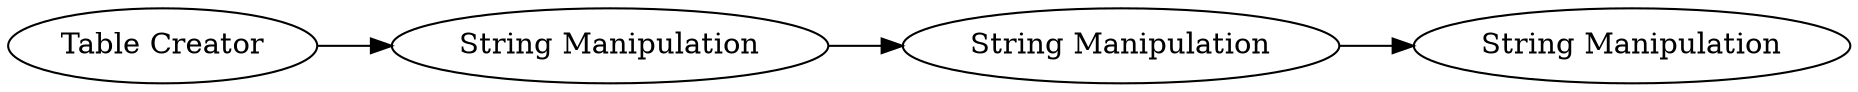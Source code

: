 digraph {
	2 -> 3
	3 -> 4
	1 -> 2
	1 [label="Table Creator"]
	4 [label="String Manipulation"]
	3 [label="String Manipulation"]
	2 [label="String Manipulation"]
	rankdir=LR
}
